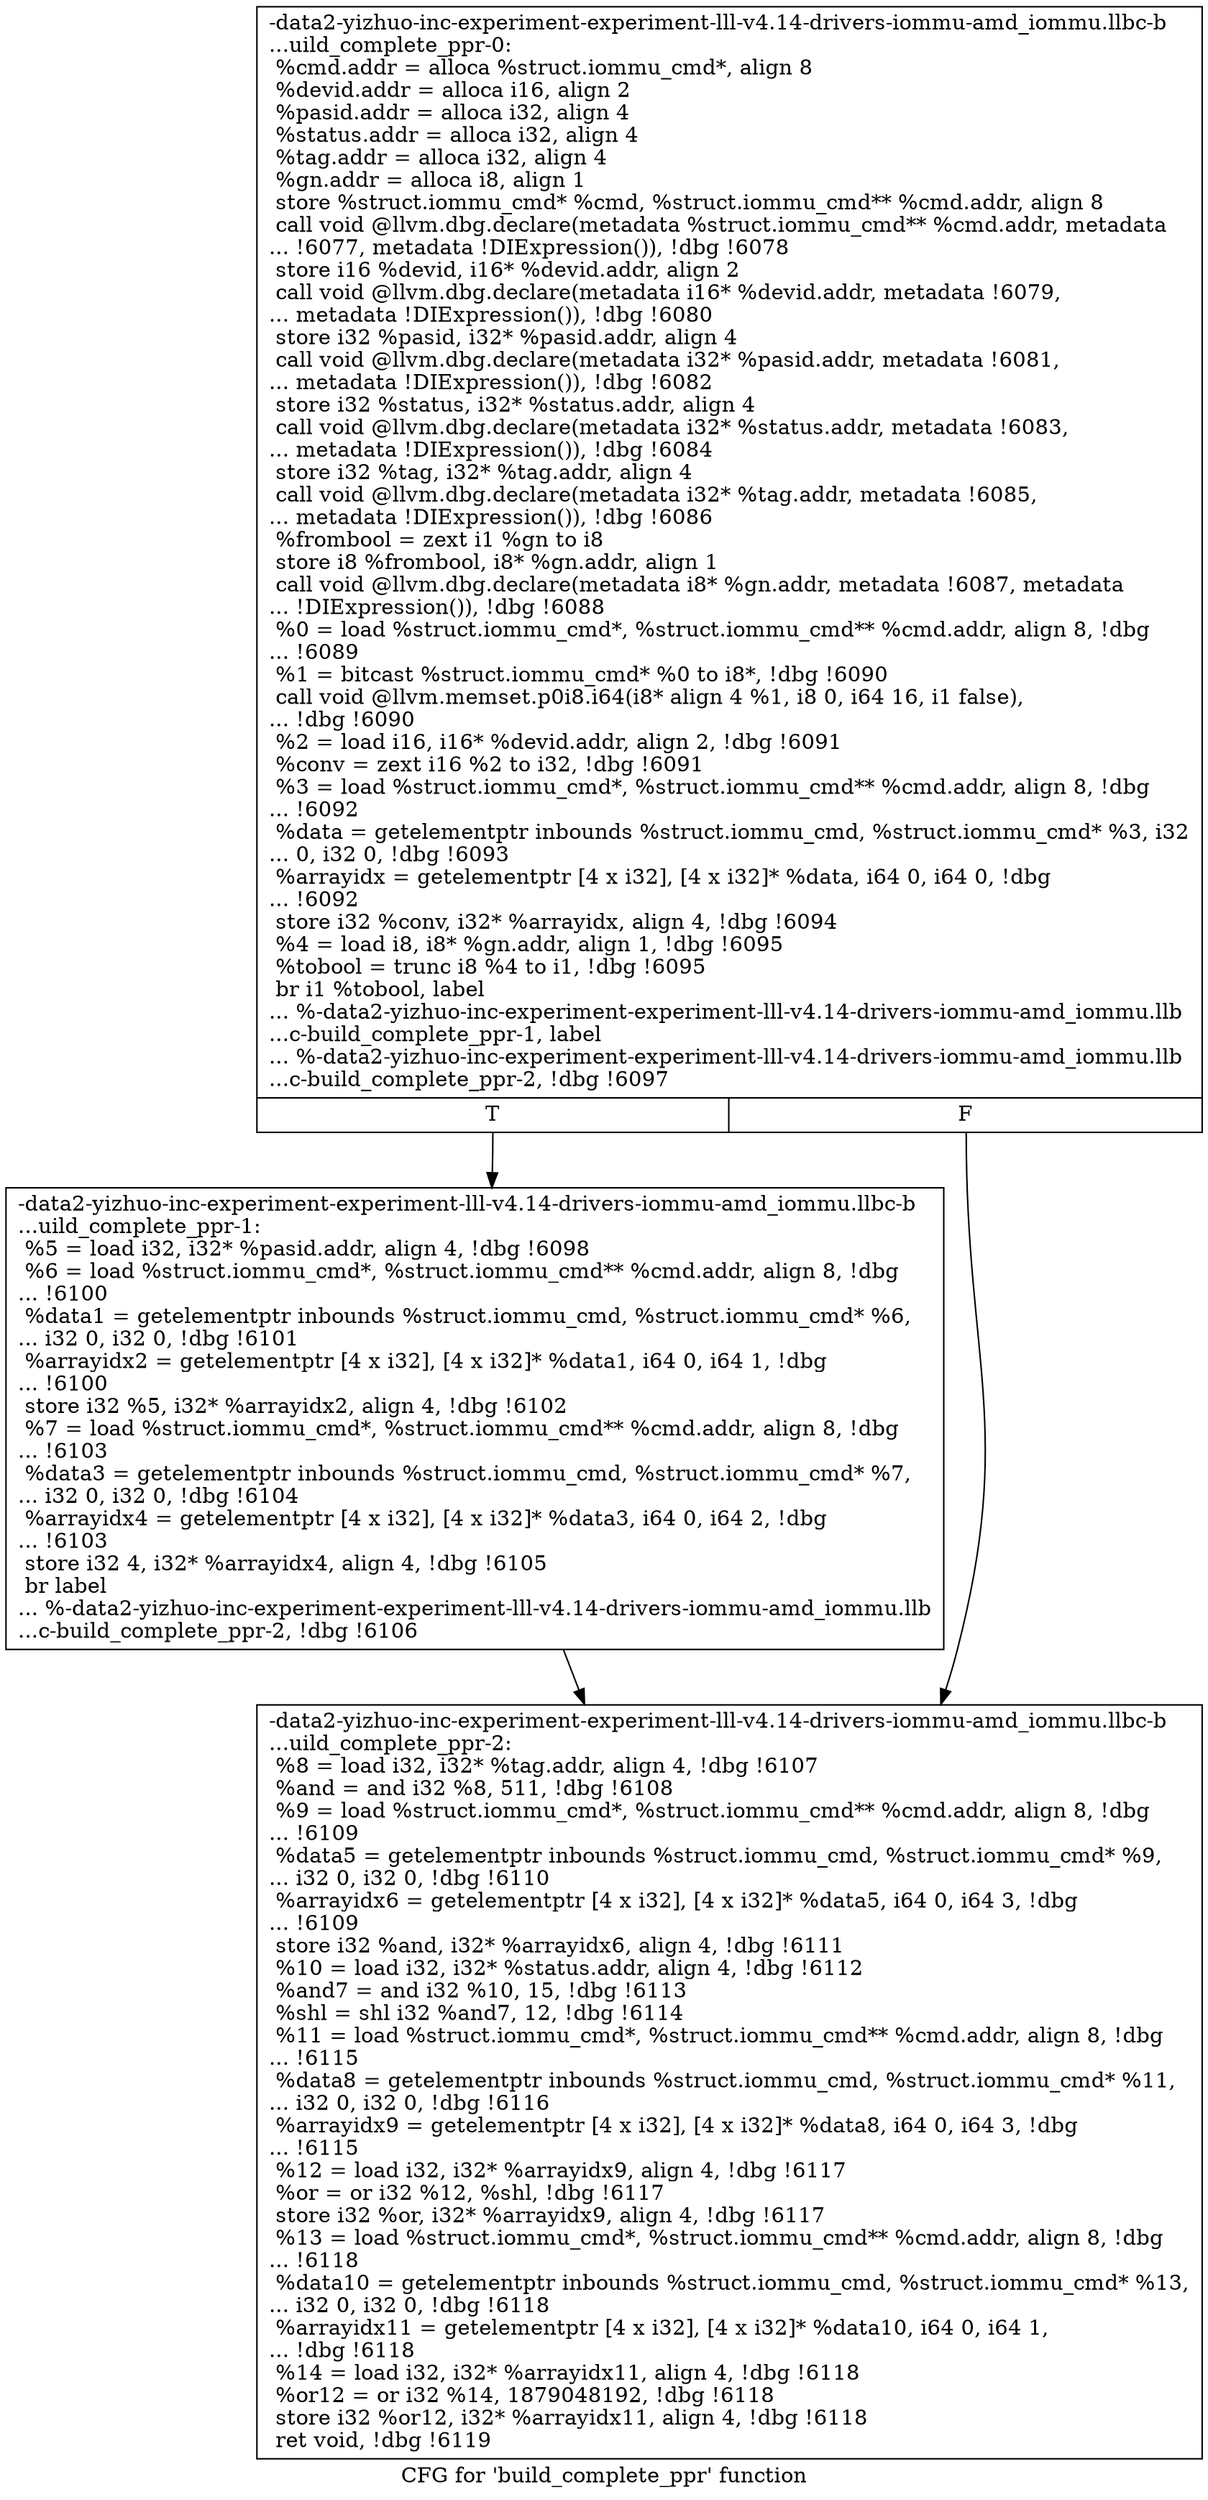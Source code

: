 digraph "CFG for 'build_complete_ppr' function" {
	label="CFG for 'build_complete_ppr' function";

	Node0x561b946d8ac0 [shape=record,label="{-data2-yizhuo-inc-experiment-experiment-lll-v4.14-drivers-iommu-amd_iommu.llbc-b\l...uild_complete_ppr-0:\l  %cmd.addr = alloca %struct.iommu_cmd*, align 8\l  %devid.addr = alloca i16, align 2\l  %pasid.addr = alloca i32, align 4\l  %status.addr = alloca i32, align 4\l  %tag.addr = alloca i32, align 4\l  %gn.addr = alloca i8, align 1\l  store %struct.iommu_cmd* %cmd, %struct.iommu_cmd** %cmd.addr, align 8\l  call void @llvm.dbg.declare(metadata %struct.iommu_cmd** %cmd.addr, metadata\l... !6077, metadata !DIExpression()), !dbg !6078\l  store i16 %devid, i16* %devid.addr, align 2\l  call void @llvm.dbg.declare(metadata i16* %devid.addr, metadata !6079,\l... metadata !DIExpression()), !dbg !6080\l  store i32 %pasid, i32* %pasid.addr, align 4\l  call void @llvm.dbg.declare(metadata i32* %pasid.addr, metadata !6081,\l... metadata !DIExpression()), !dbg !6082\l  store i32 %status, i32* %status.addr, align 4\l  call void @llvm.dbg.declare(metadata i32* %status.addr, metadata !6083,\l... metadata !DIExpression()), !dbg !6084\l  store i32 %tag, i32* %tag.addr, align 4\l  call void @llvm.dbg.declare(metadata i32* %tag.addr, metadata !6085,\l... metadata !DIExpression()), !dbg !6086\l  %frombool = zext i1 %gn to i8\l  store i8 %frombool, i8* %gn.addr, align 1\l  call void @llvm.dbg.declare(metadata i8* %gn.addr, metadata !6087, metadata\l... !DIExpression()), !dbg !6088\l  %0 = load %struct.iommu_cmd*, %struct.iommu_cmd** %cmd.addr, align 8, !dbg\l... !6089\l  %1 = bitcast %struct.iommu_cmd* %0 to i8*, !dbg !6090\l  call void @llvm.memset.p0i8.i64(i8* align 4 %1, i8 0, i64 16, i1 false),\l... !dbg !6090\l  %2 = load i16, i16* %devid.addr, align 2, !dbg !6091\l  %conv = zext i16 %2 to i32, !dbg !6091\l  %3 = load %struct.iommu_cmd*, %struct.iommu_cmd** %cmd.addr, align 8, !dbg\l... !6092\l  %data = getelementptr inbounds %struct.iommu_cmd, %struct.iommu_cmd* %3, i32\l... 0, i32 0, !dbg !6093\l  %arrayidx = getelementptr [4 x i32], [4 x i32]* %data, i64 0, i64 0, !dbg\l... !6092\l  store i32 %conv, i32* %arrayidx, align 4, !dbg !6094\l  %4 = load i8, i8* %gn.addr, align 1, !dbg !6095\l  %tobool = trunc i8 %4 to i1, !dbg !6095\l  br i1 %tobool, label\l... %-data2-yizhuo-inc-experiment-experiment-lll-v4.14-drivers-iommu-amd_iommu.llb\l...c-build_complete_ppr-1, label\l... %-data2-yizhuo-inc-experiment-experiment-lll-v4.14-drivers-iommu-amd_iommu.llb\l...c-build_complete_ppr-2, !dbg !6097\l|{<s0>T|<s1>F}}"];
	Node0x561b946d8ac0:s0 -> Node0x561b946db3b0;
	Node0x561b946d8ac0:s1 -> Node0x561b946db400;
	Node0x561b946db3b0 [shape=record,label="{-data2-yizhuo-inc-experiment-experiment-lll-v4.14-drivers-iommu-amd_iommu.llbc-b\l...uild_complete_ppr-1: \l  %5 = load i32, i32* %pasid.addr, align 4, !dbg !6098\l  %6 = load %struct.iommu_cmd*, %struct.iommu_cmd** %cmd.addr, align 8, !dbg\l... !6100\l  %data1 = getelementptr inbounds %struct.iommu_cmd, %struct.iommu_cmd* %6,\l... i32 0, i32 0, !dbg !6101\l  %arrayidx2 = getelementptr [4 x i32], [4 x i32]* %data1, i64 0, i64 1, !dbg\l... !6100\l  store i32 %5, i32* %arrayidx2, align 4, !dbg !6102\l  %7 = load %struct.iommu_cmd*, %struct.iommu_cmd** %cmd.addr, align 8, !dbg\l... !6103\l  %data3 = getelementptr inbounds %struct.iommu_cmd, %struct.iommu_cmd* %7,\l... i32 0, i32 0, !dbg !6104\l  %arrayidx4 = getelementptr [4 x i32], [4 x i32]* %data3, i64 0, i64 2, !dbg\l... !6103\l  store i32 4, i32* %arrayidx4, align 4, !dbg !6105\l  br label\l... %-data2-yizhuo-inc-experiment-experiment-lll-v4.14-drivers-iommu-amd_iommu.llb\l...c-build_complete_ppr-2, !dbg !6106\l}"];
	Node0x561b946db3b0 -> Node0x561b946db400;
	Node0x561b946db400 [shape=record,label="{-data2-yizhuo-inc-experiment-experiment-lll-v4.14-drivers-iommu-amd_iommu.llbc-b\l...uild_complete_ppr-2: \l  %8 = load i32, i32* %tag.addr, align 4, !dbg !6107\l  %and = and i32 %8, 511, !dbg !6108\l  %9 = load %struct.iommu_cmd*, %struct.iommu_cmd** %cmd.addr, align 8, !dbg\l... !6109\l  %data5 = getelementptr inbounds %struct.iommu_cmd, %struct.iommu_cmd* %9,\l... i32 0, i32 0, !dbg !6110\l  %arrayidx6 = getelementptr [4 x i32], [4 x i32]* %data5, i64 0, i64 3, !dbg\l... !6109\l  store i32 %and, i32* %arrayidx6, align 4, !dbg !6111\l  %10 = load i32, i32* %status.addr, align 4, !dbg !6112\l  %and7 = and i32 %10, 15, !dbg !6113\l  %shl = shl i32 %and7, 12, !dbg !6114\l  %11 = load %struct.iommu_cmd*, %struct.iommu_cmd** %cmd.addr, align 8, !dbg\l... !6115\l  %data8 = getelementptr inbounds %struct.iommu_cmd, %struct.iommu_cmd* %11,\l... i32 0, i32 0, !dbg !6116\l  %arrayidx9 = getelementptr [4 x i32], [4 x i32]* %data8, i64 0, i64 3, !dbg\l... !6115\l  %12 = load i32, i32* %arrayidx9, align 4, !dbg !6117\l  %or = or i32 %12, %shl, !dbg !6117\l  store i32 %or, i32* %arrayidx9, align 4, !dbg !6117\l  %13 = load %struct.iommu_cmd*, %struct.iommu_cmd** %cmd.addr, align 8, !dbg\l... !6118\l  %data10 = getelementptr inbounds %struct.iommu_cmd, %struct.iommu_cmd* %13,\l... i32 0, i32 0, !dbg !6118\l  %arrayidx11 = getelementptr [4 x i32], [4 x i32]* %data10, i64 0, i64 1,\l... !dbg !6118\l  %14 = load i32, i32* %arrayidx11, align 4, !dbg !6118\l  %or12 = or i32 %14, 1879048192, !dbg !6118\l  store i32 %or12, i32* %arrayidx11, align 4, !dbg !6118\l  ret void, !dbg !6119\l}"];
}
